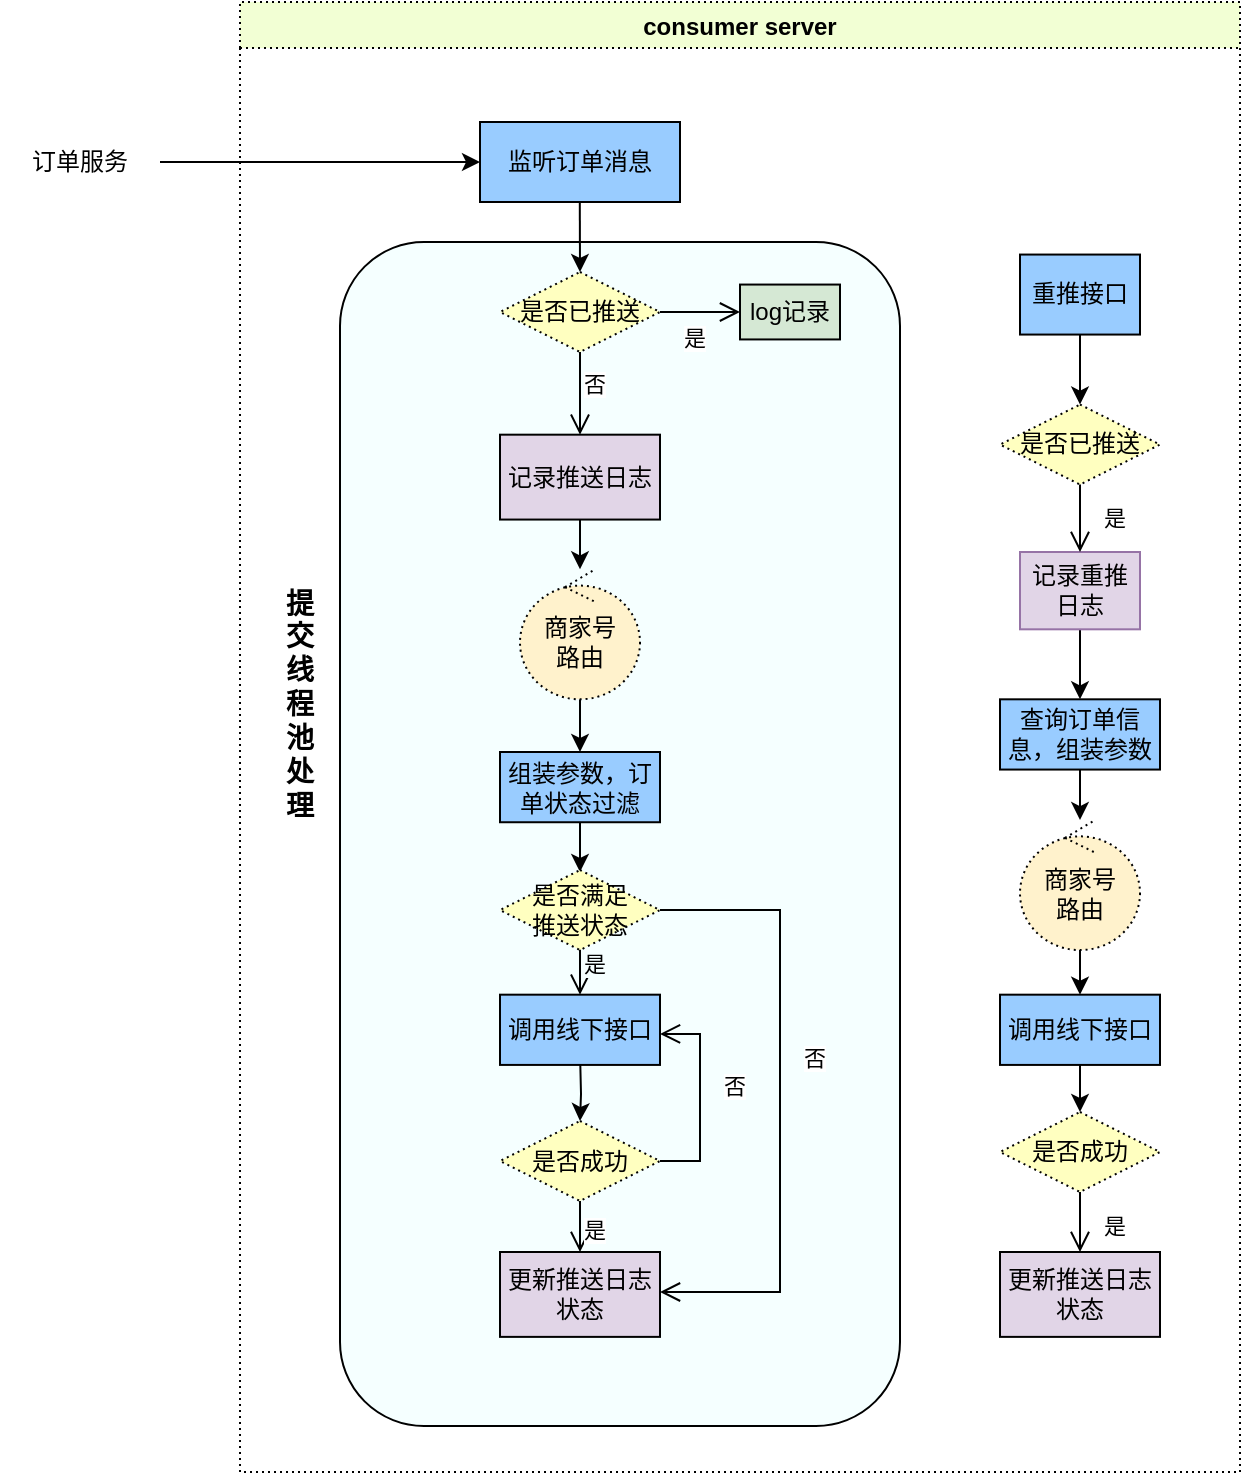 <mxfile version="16.6.6" type="github">
  <diagram id="BDvVSngGOplgBvMkCZ0S" name="Page-1">
    <mxGraphModel dx="1422" dy="772" grid="1" gridSize="10" guides="1" tooltips="1" connect="1" arrows="1" fold="1" page="1" pageScale="1" pageWidth="827" pageHeight="1169" math="0" shadow="0">
      <root>
        <mxCell id="0" />
        <mxCell id="1" parent="0" />
        <mxCell id="b1F-uJUC9WspK6oYwCPj-3" value="consumer server" style="swimlane;fillColor=#F2FFD4;dashed=1;dashPattern=1 2;" parent="1" vertex="1">
          <mxGeometry x="200" y="45" width="500" height="735" as="geometry">
            <mxRectangle x="370" y="60" width="80" height="23" as="alternateBounds" />
          </mxGeometry>
        </mxCell>
        <mxCell id="ONsFw0UCnMqLuJ3qpuSr-8" value="" style="rounded=1;whiteSpace=wrap;html=1;fillColor=#F5FFFF;" parent="b1F-uJUC9WspK6oYwCPj-3" vertex="1">
          <mxGeometry x="50" y="120" width="280" height="592" as="geometry" />
        </mxCell>
        <mxCell id="b1F-uJUC9WspK6oYwCPj-13" value="监听订单消息" style="whiteSpace=wrap;html=1;align=center;fillColor=#99CCFF;" parent="b1F-uJUC9WspK6oYwCPj-3" vertex="1">
          <mxGeometry x="120" y="60" width="100" height="40" as="geometry" />
        </mxCell>
        <mxCell id="b1F-uJUC9WspK6oYwCPj-18" value="是否已推送" style="rhombus;whiteSpace=wrap;html=1;fillColor=#ffffc0;strokeColor=#000000;dashed=1;dashPattern=1 2;" parent="b1F-uJUC9WspK6oYwCPj-3" vertex="1">
          <mxGeometry x="130" y="135" width="80" height="40" as="geometry" />
        </mxCell>
        <mxCell id="b1F-uJUC9WspK6oYwCPj-20" value="否" style="edgeStyle=orthogonalEdgeStyle;html=1;align=left;verticalAlign=top;endArrow=open;endSize=8;strokeColor=#000000;rounded=0;entryX=0.5;entryY=0;entryDx=0;entryDy=0;" parent="b1F-uJUC9WspK6oYwCPj-3" source="b1F-uJUC9WspK6oYwCPj-18" target="b1F-uJUC9WspK6oYwCPj-38" edge="1">
          <mxGeometry x="-0.886" relative="1" as="geometry">
            <mxPoint x="170" y="220" as="targetPoint" />
            <Array as="points" />
            <mxPoint as="offset" />
          </mxGeometry>
        </mxCell>
        <mxCell id="b1F-uJUC9WspK6oYwCPj-28" value="" style="endArrow=classic;html=1;rounded=0;entryX=0.5;entryY=0;entryDx=0;entryDy=0;exitX=0.399;exitY=1.064;exitDx=0;exitDy=0;exitPerimeter=0;" parent="b1F-uJUC9WspK6oYwCPj-3" target="b1F-uJUC9WspK6oYwCPj-18" edge="1">
          <mxGeometry width="50" height="50" relative="1" as="geometry">
            <mxPoint x="169.9" y="100" as="sourcePoint" />
            <mxPoint x="140" y="87.44" as="targetPoint" />
          </mxGeometry>
        </mxCell>
        <mxCell id="b1F-uJUC9WspK6oYwCPj-30" value="是否已推送" style="rhombus;whiteSpace=wrap;html=1;fillColor=#ffffc0;strokeColor=#000000;dashed=1;dashPattern=1 2;" parent="b1F-uJUC9WspK6oYwCPj-3" vertex="1">
          <mxGeometry x="380" y="201.28" width="80" height="40" as="geometry" />
        </mxCell>
        <mxCell id="ONsFw0UCnMqLuJ3qpuSr-2" value="" style="edgeStyle=orthogonalEdgeStyle;rounded=0;orthogonalLoop=1;jettySize=auto;html=1;" parent="b1F-uJUC9WspK6oYwCPj-3" source="b1F-uJUC9WspK6oYwCPj-38" target="b1F-uJUC9WspK6oYwCPj-46" edge="1">
          <mxGeometry relative="1" as="geometry" />
        </mxCell>
        <mxCell id="b1F-uJUC9WspK6oYwCPj-38" value="记录推送日志" style="whiteSpace=wrap;html=1;align=center;fillColor=#E1D5E7;" parent="b1F-uJUC9WspK6oYwCPj-3" vertex="1">
          <mxGeometry x="130" y="216.34" width="80" height="42.44" as="geometry" />
        </mxCell>
        <mxCell id="pwdq7ZrsbVOp6Q4Kp9Ys-23" value="" style="edgeStyle=orthogonalEdgeStyle;rounded=0;orthogonalLoop=1;jettySize=auto;html=1;labelBackgroundColor=#F5FFFF;" edge="1" parent="b1F-uJUC9WspK6oYwCPj-3" source="b1F-uJUC9WspK6oYwCPj-40" target="pwdq7ZrsbVOp6Q4Kp9Ys-22">
          <mxGeometry relative="1" as="geometry" />
        </mxCell>
        <mxCell id="b1F-uJUC9WspK6oYwCPj-40" value="记录重推日志" style="whiteSpace=wrap;html=1;align=center;fillColor=#e1d5e7;strokeColor=#9673a6;" parent="b1F-uJUC9WspK6oYwCPj-3" vertex="1">
          <mxGeometry x="390" y="275" width="60" height="38.66" as="geometry" />
        </mxCell>
        <mxCell id="KlNrOT9Lmi1wFEdrxgjB-2" value="" style="edgeStyle=orthogonalEdgeStyle;rounded=0;orthogonalLoop=1;jettySize=auto;html=1;" parent="b1F-uJUC9WspK6oYwCPj-3" source="b1F-uJUC9WspK6oYwCPj-46" target="KlNrOT9Lmi1wFEdrxgjB-1" edge="1">
          <mxGeometry relative="1" as="geometry" />
        </mxCell>
        <mxCell id="b1F-uJUC9WspK6oYwCPj-46" value="商家号&lt;br&gt;路由" style="ellipse;shape=umlControl;whiteSpace=wrap;html=1;dashed=1;dashPattern=1 2;strokeColor=#000000;fillColor=#FFF2CC;gradientColor=none;" parent="b1F-uJUC9WspK6oYwCPj-3" vertex="1">
          <mxGeometry x="140" y="283.66" width="60" height="65" as="geometry" />
        </mxCell>
        <mxCell id="b1F-uJUC9WspK6oYwCPj-50" value="更新推送日志状态" style="whiteSpace=wrap;html=1;align=center;fillColor=#E1D5E7;" parent="b1F-uJUC9WspK6oYwCPj-3" vertex="1">
          <mxGeometry x="130" y="625" width="80" height="42.44" as="geometry" />
        </mxCell>
        <mxCell id="ONsFw0UCnMqLuJ3qpuSr-7" value="" style="edgeStyle=orthogonalEdgeStyle;rounded=0;orthogonalLoop=1;jettySize=auto;html=1;" parent="b1F-uJUC9WspK6oYwCPj-3" target="ONsFw0UCnMqLuJ3qpuSr-4" edge="1">
          <mxGeometry relative="1" as="geometry">
            <mxPoint x="170" y="525" as="sourcePoint" />
          </mxGeometry>
        </mxCell>
        <mxCell id="ONsFw0UCnMqLuJ3qpuSr-1" value="调用线下接口" style="whiteSpace=wrap;html=1;align=center;fillColor=#99CCFF;" parent="b1F-uJUC9WspK6oYwCPj-3" vertex="1">
          <mxGeometry x="130" y="496.34" width="80" height="35.12" as="geometry" />
        </mxCell>
        <mxCell id="ONsFw0UCnMqLuJ3qpuSr-4" value="是否成功" style="rhombus;whiteSpace=wrap;html=1;fillColor=#ffffc0;strokeColor=#000000;dashed=1;dashPattern=1 2;" parent="b1F-uJUC9WspK6oYwCPj-3" vertex="1">
          <mxGeometry x="130" y="559.5" width="80" height="40" as="geometry" />
        </mxCell>
        <mxCell id="ONsFw0UCnMqLuJ3qpuSr-5" value="否" style="edgeStyle=orthogonalEdgeStyle;html=1;align=left;verticalAlign=bottom;endArrow=open;endSize=8;strokeColor=#000000;rounded=0;exitX=1;exitY=0.5;exitDx=0;exitDy=0;" parent="b1F-uJUC9WspK6oYwCPj-3" source="ONsFw0UCnMqLuJ3qpuSr-4" edge="1">
          <mxGeometry x="-0.064" y="-10" relative="1" as="geometry">
            <mxPoint x="210" y="515.96" as="targetPoint" />
            <Array as="points">
              <mxPoint x="230" y="580" />
              <mxPoint x="230" y="516" />
            </Array>
            <mxPoint as="offset" />
          </mxGeometry>
        </mxCell>
        <mxCell id="ONsFw0UCnMqLuJ3qpuSr-6" value="是" style="edgeStyle=orthogonalEdgeStyle;html=1;align=left;verticalAlign=top;endArrow=open;endSize=8;strokeColor=#000000;rounded=0;" parent="b1F-uJUC9WspK6oYwCPj-3" source="ONsFw0UCnMqLuJ3qpuSr-4" edge="1">
          <mxGeometry x="-0.886" relative="1" as="geometry">
            <mxPoint x="170" y="625" as="targetPoint" />
            <Array as="points" />
            <mxPoint as="offset" />
          </mxGeometry>
        </mxCell>
        <mxCell id="ONsFw0UCnMqLuJ3qpuSr-9" value="&lt;h3&gt;&lt;font style=&quot;font-size: 14px&quot;&gt;提交线程池处理&lt;/font&gt;&lt;/h3&gt;" style="text;html=1;strokeColor=none;fillColor=none;align=center;verticalAlign=middle;whiteSpace=wrap;rounded=0;" parent="b1F-uJUC9WspK6oYwCPj-3" vertex="1">
          <mxGeometry x="20" y="275" width="20" height="151" as="geometry" />
        </mxCell>
        <mxCell id="ONsFw0UCnMqLuJ3qpuSr-11" value="" style="edgeStyle=orthogonalEdgeStyle;rounded=0;orthogonalLoop=1;jettySize=auto;html=1;fontSize=14;" parent="b1F-uJUC9WspK6oYwCPj-3" source="ONsFw0UCnMqLuJ3qpuSr-10" edge="1">
          <mxGeometry relative="1" as="geometry">
            <mxPoint x="420" y="201.28" as="targetPoint" />
          </mxGeometry>
        </mxCell>
        <mxCell id="ONsFw0UCnMqLuJ3qpuSr-10" value="重推接口" style="whiteSpace=wrap;html=1;align=center;fillColor=#99CCFF;" parent="b1F-uJUC9WspK6oYwCPj-3" vertex="1">
          <mxGeometry x="390" y="126.28" width="60" height="40" as="geometry" />
        </mxCell>
        <mxCell id="KlNrOT9Lmi1wFEdrxgjB-7" value="" style="edgeStyle=orthogonalEdgeStyle;rounded=0;orthogonalLoop=1;jettySize=auto;html=1;" parent="b1F-uJUC9WspK6oYwCPj-3" source="KlNrOT9Lmi1wFEdrxgjB-1" edge="1">
          <mxGeometry relative="1" as="geometry">
            <mxPoint x="170" y="435" as="targetPoint" />
          </mxGeometry>
        </mxCell>
        <mxCell id="KlNrOT9Lmi1wFEdrxgjB-1" value="组装参数，订单状态过滤" style="whiteSpace=wrap;html=1;align=center;fillColor=#99CCFF;" parent="b1F-uJUC9WspK6oYwCPj-3" vertex="1">
          <mxGeometry x="130" y="375" width="80" height="35.12" as="geometry" />
        </mxCell>
        <mxCell id="KlNrOT9Lmi1wFEdrxgjB-12" value="否" style="edgeStyle=orthogonalEdgeStyle;html=1;align=left;verticalAlign=bottom;endArrow=open;endSize=8;strokeColor=#000000;rounded=0;exitX=1;exitY=0.5;exitDx=0;exitDy=0;" parent="b1F-uJUC9WspK6oYwCPj-3" source="KlNrOT9Lmi1wFEdrxgjB-11" edge="1">
          <mxGeometry x="-0.08" y="10" relative="1" as="geometry">
            <mxPoint x="210" y="645" as="targetPoint" />
            <Array as="points">
              <mxPoint x="270" y="454" />
              <mxPoint x="270" y="645" />
              <mxPoint x="210" y="645" />
            </Array>
            <mxPoint as="offset" />
          </mxGeometry>
        </mxCell>
        <mxCell id="KlNrOT9Lmi1wFEdrxgjB-13" value="是" style="edgeStyle=orthogonalEdgeStyle;html=1;align=left;verticalAlign=top;endArrow=open;endSize=8;strokeColor=#000000;rounded=0;entryX=0.5;entryY=0;entryDx=0;entryDy=0;labelBackgroundColor=#F5FFFF;" parent="b1F-uJUC9WspK6oYwCPj-3" edge="1">
          <mxGeometry x="-1" relative="1" as="geometry">
            <mxPoint x="170" y="496.34" as="targetPoint" />
            <Array as="points" />
            <mxPoint as="offset" />
            <mxPoint x="170" y="468" as="sourcePoint" />
          </mxGeometry>
        </mxCell>
        <mxCell id="KlNrOT9Lmi1wFEdrxgjB-11" value="是否满足&lt;br&gt;推送状态" style="rhombus;whiteSpace=wrap;html=1;fillColor=#ffffc0;strokeColor=#000000;dashed=1;dashPattern=1 2;" parent="b1F-uJUC9WspK6oYwCPj-3" vertex="1">
          <mxGeometry x="130" y="434.04" width="80" height="40" as="geometry" />
        </mxCell>
        <mxCell id="pwdq7ZrsbVOp6Q4Kp9Ys-18" value="log记录" style="whiteSpace=wrap;html=1;align=center;fillColor=#D5E8D4;" vertex="1" parent="b1F-uJUC9WspK6oYwCPj-3">
          <mxGeometry x="250" y="141.28" width="50" height="27.44" as="geometry" />
        </mxCell>
        <mxCell id="pwdq7ZrsbVOp6Q4Kp9Ys-21" value="是" style="edgeStyle=orthogonalEdgeStyle;html=1;align=left;verticalAlign=top;endArrow=open;endSize=8;strokeColor=#000000;rounded=0;entryX=0;entryY=0.5;entryDx=0;entryDy=0;exitX=1;exitY=0.5;exitDx=0;exitDy=0;" edge="1" parent="b1F-uJUC9WspK6oYwCPj-3" source="b1F-uJUC9WspK6oYwCPj-18" target="pwdq7ZrsbVOp6Q4Kp9Ys-18">
          <mxGeometry x="-0.5" relative="1" as="geometry">
            <mxPoint x="180" y="226.34" as="targetPoint" />
            <Array as="points" />
            <mxPoint as="offset" />
            <mxPoint x="180" y="185" as="sourcePoint" />
          </mxGeometry>
        </mxCell>
        <mxCell id="pwdq7ZrsbVOp6Q4Kp9Ys-37" value="" style="edgeStyle=orthogonalEdgeStyle;rounded=0;orthogonalLoop=1;jettySize=auto;html=1;labelBackgroundColor=#F5FFFF;fontSize=12;" edge="1" parent="b1F-uJUC9WspK6oYwCPj-3" source="pwdq7ZrsbVOp6Q4Kp9Ys-22" target="pwdq7ZrsbVOp6Q4Kp9Ys-36">
          <mxGeometry relative="1" as="geometry" />
        </mxCell>
        <mxCell id="pwdq7ZrsbVOp6Q4Kp9Ys-22" value="查询订单信息，组装参数" style="whiteSpace=wrap;html=1;align=center;fillColor=#99CCFF;" vertex="1" parent="b1F-uJUC9WspK6oYwCPj-3">
          <mxGeometry x="380" y="348.66" width="80" height="35.12" as="geometry" />
        </mxCell>
        <mxCell id="pwdq7ZrsbVOp6Q4Kp9Ys-32" value="" style="edgeStyle=orthogonalEdgeStyle;rounded=0;orthogonalLoop=1;jettySize=auto;html=1;labelBackgroundColor=#F5FFFF;fontSize=12;" edge="1" parent="b1F-uJUC9WspK6oYwCPj-3" source="pwdq7ZrsbVOp6Q4Kp9Ys-28" target="pwdq7ZrsbVOp6Q4Kp9Ys-31">
          <mxGeometry relative="1" as="geometry" />
        </mxCell>
        <mxCell id="pwdq7ZrsbVOp6Q4Kp9Ys-28" value="调用线下接口" style="whiteSpace=wrap;html=1;align=center;fillColor=#99CCFF;" vertex="1" parent="b1F-uJUC9WspK6oYwCPj-3">
          <mxGeometry x="380" y="496.34" width="80" height="35.12" as="geometry" />
        </mxCell>
        <mxCell id="pwdq7ZrsbVOp6Q4Kp9Ys-29" value="更新推送日志状态" style="whiteSpace=wrap;html=1;align=center;fillColor=#E1D5E7;" vertex="1" parent="b1F-uJUC9WspK6oYwCPj-3">
          <mxGeometry x="380" y="625.0" width="80" height="42.44" as="geometry" />
        </mxCell>
        <mxCell id="pwdq7ZrsbVOp6Q4Kp9Ys-31" value="是否成功" style="rhombus;whiteSpace=wrap;html=1;fillColor=#ffffc0;strokeColor=#000000;dashed=1;dashPattern=1 2;" vertex="1" parent="b1F-uJUC9WspK6oYwCPj-3">
          <mxGeometry x="380" y="555" width="80" height="40" as="geometry" />
        </mxCell>
        <mxCell id="pwdq7ZrsbVOp6Q4Kp9Ys-34" value="是" style="edgeStyle=orthogonalEdgeStyle;html=1;align=left;verticalAlign=top;endArrow=open;endSize=8;strokeColor=#000000;rounded=0;entryX=0.5;entryY=0;entryDx=0;entryDy=0;exitX=0.5;exitY=1;exitDx=0;exitDy=0;" edge="1" parent="b1F-uJUC9WspK6oYwCPj-3" source="b1F-uJUC9WspK6oYwCPj-30" target="b1F-uJUC9WspK6oYwCPj-40">
          <mxGeometry x="-0.753" y="10" relative="1" as="geometry">
            <mxPoint x="260" y="165" as="targetPoint" />
            <Array as="points" />
            <mxPoint as="offset" />
            <mxPoint x="220" y="165" as="sourcePoint" />
          </mxGeometry>
        </mxCell>
        <mxCell id="pwdq7ZrsbVOp6Q4Kp9Ys-39" value="" style="edgeStyle=orthogonalEdgeStyle;rounded=0;orthogonalLoop=1;jettySize=auto;html=1;labelBackgroundColor=#F5FFFF;fontSize=12;entryX=0.5;entryY=0;entryDx=0;entryDy=0;" edge="1" parent="b1F-uJUC9WspK6oYwCPj-3" source="pwdq7ZrsbVOp6Q4Kp9Ys-36" target="pwdq7ZrsbVOp6Q4Kp9Ys-28">
          <mxGeometry relative="1" as="geometry" />
        </mxCell>
        <mxCell id="pwdq7ZrsbVOp6Q4Kp9Ys-36" value="商家号&lt;br&gt;路由" style="ellipse;shape=umlControl;whiteSpace=wrap;html=1;dashed=1;dashPattern=1 2;strokeColor=#000000;fillColor=#FFF2CC;gradientColor=none;" vertex="1" parent="b1F-uJUC9WspK6oYwCPj-3">
          <mxGeometry x="390" y="409.04" width="60" height="65" as="geometry" />
        </mxCell>
        <mxCell id="b1F-uJUC9WspK6oYwCPj-12" value="" style="endArrow=classic;html=1;rounded=0;entryX=0;entryY=0.5;entryDx=0;entryDy=0;" parent="1" target="b1F-uJUC9WspK6oYwCPj-13" edge="1">
          <mxGeometry width="50" height="50" relative="1" as="geometry">
            <mxPoint x="160" y="125" as="sourcePoint" />
            <mxPoint x="430" y="120" as="targetPoint" />
          </mxGeometry>
        </mxCell>
        <mxCell id="b1F-uJUC9WspK6oYwCPj-43" value="订单服务" style="text;html=1;strokeColor=none;fillColor=none;align=center;verticalAlign=middle;whiteSpace=wrap;rounded=0;dashed=1;dashPattern=1 2;" parent="1" vertex="1">
          <mxGeometry x="80" y="100" width="80" height="50" as="geometry" />
        </mxCell>
        <mxCell id="pwdq7ZrsbVOp6Q4Kp9Ys-35" value="是" style="edgeStyle=orthogonalEdgeStyle;html=1;align=left;verticalAlign=top;endArrow=open;endSize=8;strokeColor=#000000;rounded=0;exitX=0.5;exitY=1;exitDx=0;exitDy=0;" edge="1" parent="1" source="pwdq7ZrsbVOp6Q4Kp9Ys-31">
          <mxGeometry x="-0.753" y="10" relative="1" as="geometry">
            <mxPoint x="620" y="670" as="targetPoint" />
            <Array as="points" />
            <mxPoint as="offset" />
            <mxPoint x="630" y="355" as="sourcePoint" />
          </mxGeometry>
        </mxCell>
      </root>
    </mxGraphModel>
  </diagram>
</mxfile>
